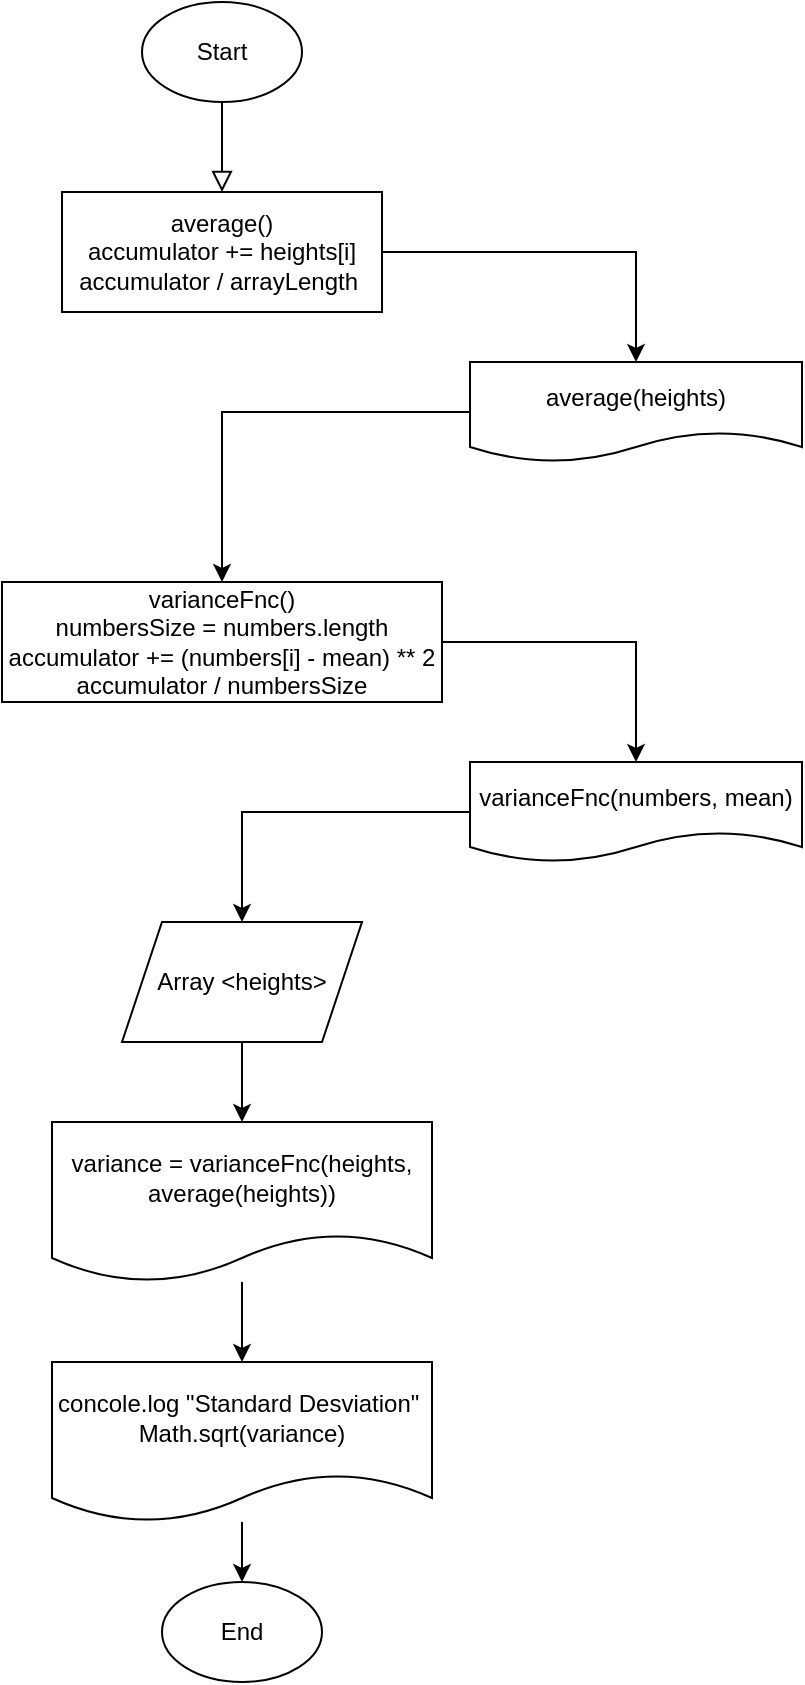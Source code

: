 <mxfile version="26.0.16">
  <diagram id="C5RBs43oDa-KdzZeNtuy" name="Page-1">
    <mxGraphModel dx="1257" dy="669" grid="1" gridSize="10" guides="1" tooltips="1" connect="1" arrows="1" fold="1" page="1" pageScale="1" pageWidth="827" pageHeight="1169" math="0" shadow="0">
      <root>
        <mxCell id="WIyWlLk6GJQsqaUBKTNV-0" />
        <mxCell id="WIyWlLk6GJQsqaUBKTNV-1" parent="WIyWlLk6GJQsqaUBKTNV-0" />
        <mxCell id="WIyWlLk6GJQsqaUBKTNV-2" value="" style="rounded=0;html=1;jettySize=auto;orthogonalLoop=1;fontSize=11;endArrow=block;endFill=0;endSize=8;strokeWidth=1;shadow=0;labelBackgroundColor=none;edgeStyle=orthogonalEdgeStyle;entryX=0.5;entryY=0;entryDx=0;entryDy=0;exitX=0.5;exitY=1;exitDx=0;exitDy=0;" parent="WIyWlLk6GJQsqaUBKTNV-1" source="5CLBEwvSfX1bp1Uhf7TP-0" edge="1" target="LsBDA5w3eoI129DeR8yU-0">
          <mxGeometry relative="1" as="geometry">
            <mxPoint x="220" y="170" as="targetPoint" />
            <mxPoint x="220.0" y="120" as="sourcePoint" />
          </mxGeometry>
        </mxCell>
        <mxCell id="5CLBEwvSfX1bp1Uhf7TP-0" value="Start" style="ellipse;whiteSpace=wrap;html=1;" parent="WIyWlLk6GJQsqaUBKTNV-1" vertex="1">
          <mxGeometry x="150" y="10" width="80" height="50" as="geometry" />
        </mxCell>
        <mxCell id="5CLBEwvSfX1bp1Uhf7TP-1" value="End" style="ellipse;whiteSpace=wrap;html=1;" parent="WIyWlLk6GJQsqaUBKTNV-1" vertex="1">
          <mxGeometry x="160" y="800" width="80" height="50" as="geometry" />
        </mxCell>
        <mxCell id="LsBDA5w3eoI129DeR8yU-9" style="edgeStyle=orthogonalEdgeStyle;rounded=0;orthogonalLoop=1;jettySize=auto;html=1;entryX=0.5;entryY=0;entryDx=0;entryDy=0;" edge="1" parent="WIyWlLk6GJQsqaUBKTNV-1" source="LsBDA5w3eoI129DeR8yU-0" target="LsBDA5w3eoI129DeR8yU-7">
          <mxGeometry relative="1" as="geometry" />
        </mxCell>
        <mxCell id="LsBDA5w3eoI129DeR8yU-0" value="average()&lt;br&gt;&lt;span style=&quot;text-align: left;&quot;&gt;accumulator += heights[i]&lt;br&gt;&lt;/span&gt;accumulator / arrayLength&amp;nbsp;" style="rounded=0;whiteSpace=wrap;html=1;" vertex="1" parent="WIyWlLk6GJQsqaUBKTNV-1">
          <mxGeometry x="110" y="105" width="160" height="60" as="geometry" />
        </mxCell>
        <mxCell id="LsBDA5w3eoI129DeR8yU-6" style="edgeStyle=orthogonalEdgeStyle;rounded=0;orthogonalLoop=1;jettySize=auto;html=1;entryX=0.5;entryY=0;entryDx=0;entryDy=0;" edge="1" parent="WIyWlLk6GJQsqaUBKTNV-1" source="LsBDA5w3eoI129DeR8yU-3" target="LsBDA5w3eoI129DeR8yU-8">
          <mxGeometry relative="1" as="geometry">
            <mxPoint x="359.0" y="390" as="targetPoint" />
          </mxGeometry>
        </mxCell>
        <mxCell id="LsBDA5w3eoI129DeR8yU-3" value="varianceFnc()&lt;br&gt;numbersSize = numbers.length&lt;br&gt;accumulator += (numbers[i] - mean) ** 2&lt;br&gt;accumulator / numbersSize" style="rounded=0;whiteSpace=wrap;html=1;" vertex="1" parent="WIyWlLk6GJQsqaUBKTNV-1">
          <mxGeometry x="80" y="300" width="220" height="60" as="geometry" />
        </mxCell>
        <mxCell id="LsBDA5w3eoI129DeR8yU-10" style="edgeStyle=orthogonalEdgeStyle;rounded=0;orthogonalLoop=1;jettySize=auto;html=1;entryX=0.5;entryY=0;entryDx=0;entryDy=0;" edge="1" parent="WIyWlLk6GJQsqaUBKTNV-1" source="LsBDA5w3eoI129DeR8yU-7" target="LsBDA5w3eoI129DeR8yU-3">
          <mxGeometry relative="1" as="geometry" />
        </mxCell>
        <mxCell id="LsBDA5w3eoI129DeR8yU-7" value="average(heights)" style="shape=document;whiteSpace=wrap;html=1;boundedLbl=1;" vertex="1" parent="WIyWlLk6GJQsqaUBKTNV-1">
          <mxGeometry x="314" y="190" width="166" height="50" as="geometry" />
        </mxCell>
        <mxCell id="LsBDA5w3eoI129DeR8yU-12" style="edgeStyle=orthogonalEdgeStyle;rounded=0;orthogonalLoop=1;jettySize=auto;html=1;entryX=0.5;entryY=0;entryDx=0;entryDy=0;" edge="1" parent="WIyWlLk6GJQsqaUBKTNV-1" source="LsBDA5w3eoI129DeR8yU-8" target="LsBDA5w3eoI129DeR8yU-11">
          <mxGeometry relative="1" as="geometry" />
        </mxCell>
        <mxCell id="LsBDA5w3eoI129DeR8yU-8" value="varianceFnc(numbers, mean)" style="shape=document;whiteSpace=wrap;html=1;boundedLbl=1;" vertex="1" parent="WIyWlLk6GJQsqaUBKTNV-1">
          <mxGeometry x="314" y="390" width="166" height="50" as="geometry" />
        </mxCell>
        <mxCell id="LsBDA5w3eoI129DeR8yU-13" style="edgeStyle=orthogonalEdgeStyle;rounded=0;orthogonalLoop=1;jettySize=auto;html=1;" edge="1" parent="WIyWlLk6GJQsqaUBKTNV-1" source="LsBDA5w3eoI129DeR8yU-11" target="LsBDA5w3eoI129DeR8yU-14">
          <mxGeometry relative="1" as="geometry">
            <mxPoint x="200" y="600" as="targetPoint" />
          </mxGeometry>
        </mxCell>
        <mxCell id="LsBDA5w3eoI129DeR8yU-11" value="Array &amp;lt;heights&amp;gt;" style="shape=parallelogram;perimeter=parallelogramPerimeter;whiteSpace=wrap;html=1;fixedSize=1;" vertex="1" parent="WIyWlLk6GJQsqaUBKTNV-1">
          <mxGeometry x="140" y="470" width="120" height="60" as="geometry" />
        </mxCell>
        <mxCell id="LsBDA5w3eoI129DeR8yU-17" style="edgeStyle=orthogonalEdgeStyle;rounded=0;orthogonalLoop=1;jettySize=auto;html=1;entryX=0.5;entryY=0;entryDx=0;entryDy=0;" edge="1" parent="WIyWlLk6GJQsqaUBKTNV-1" source="LsBDA5w3eoI129DeR8yU-14" target="LsBDA5w3eoI129DeR8yU-15">
          <mxGeometry relative="1" as="geometry" />
        </mxCell>
        <mxCell id="LsBDA5w3eoI129DeR8yU-14" value="variance =&amp;nbsp;varianceFnc(heights, average(heights))" style="shape=document;whiteSpace=wrap;html=1;boundedLbl=1;" vertex="1" parent="WIyWlLk6GJQsqaUBKTNV-1">
          <mxGeometry x="105" y="570" width="190" height="80" as="geometry" />
        </mxCell>
        <mxCell id="LsBDA5w3eoI129DeR8yU-18" style="edgeStyle=orthogonalEdgeStyle;rounded=0;orthogonalLoop=1;jettySize=auto;html=1;entryX=0.5;entryY=0;entryDx=0;entryDy=0;" edge="1" parent="WIyWlLk6GJQsqaUBKTNV-1" source="LsBDA5w3eoI129DeR8yU-15" target="5CLBEwvSfX1bp1Uhf7TP-1">
          <mxGeometry relative="1" as="geometry" />
        </mxCell>
        <mxCell id="LsBDA5w3eoI129DeR8yU-15" value="concole.log &quot;Standard Desviation&quot;&amp;nbsp;&lt;br&gt;Math.sqrt(variance)" style="shape=document;whiteSpace=wrap;html=1;boundedLbl=1;" vertex="1" parent="WIyWlLk6GJQsqaUBKTNV-1">
          <mxGeometry x="105" y="690" width="190" height="80" as="geometry" />
        </mxCell>
      </root>
    </mxGraphModel>
  </diagram>
</mxfile>
